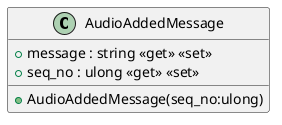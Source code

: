 @startuml
class AudioAddedMessage {
    + AudioAddedMessage(seq_no:ulong)
    + message : string <<get>> <<set>>
    + seq_no : ulong <<get>> <<set>>
}
@enduml
